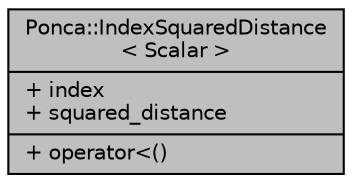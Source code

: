 digraph "Ponca::IndexSquaredDistance&lt; Scalar &gt;"
{
 // INTERACTIVE_SVG=YES
 // LATEX_PDF_SIZE
  bgcolor="transparent";
  edge [fontname="Helvetica",fontsize="10",labelfontname="Helvetica",labelfontsize="10"];
  node [fontname="Helvetica",fontsize="10",shape=record];
  Node1 [label="{Ponca::IndexSquaredDistance\l\< Scalar \>\n|+ index\l+ squared_distance\l|+ operator\<()\l}",height=0.2,width=0.4,color="black", fillcolor="grey75", style="filled", fontcolor="black",tooltip="Associates an index with a distance."];
}

